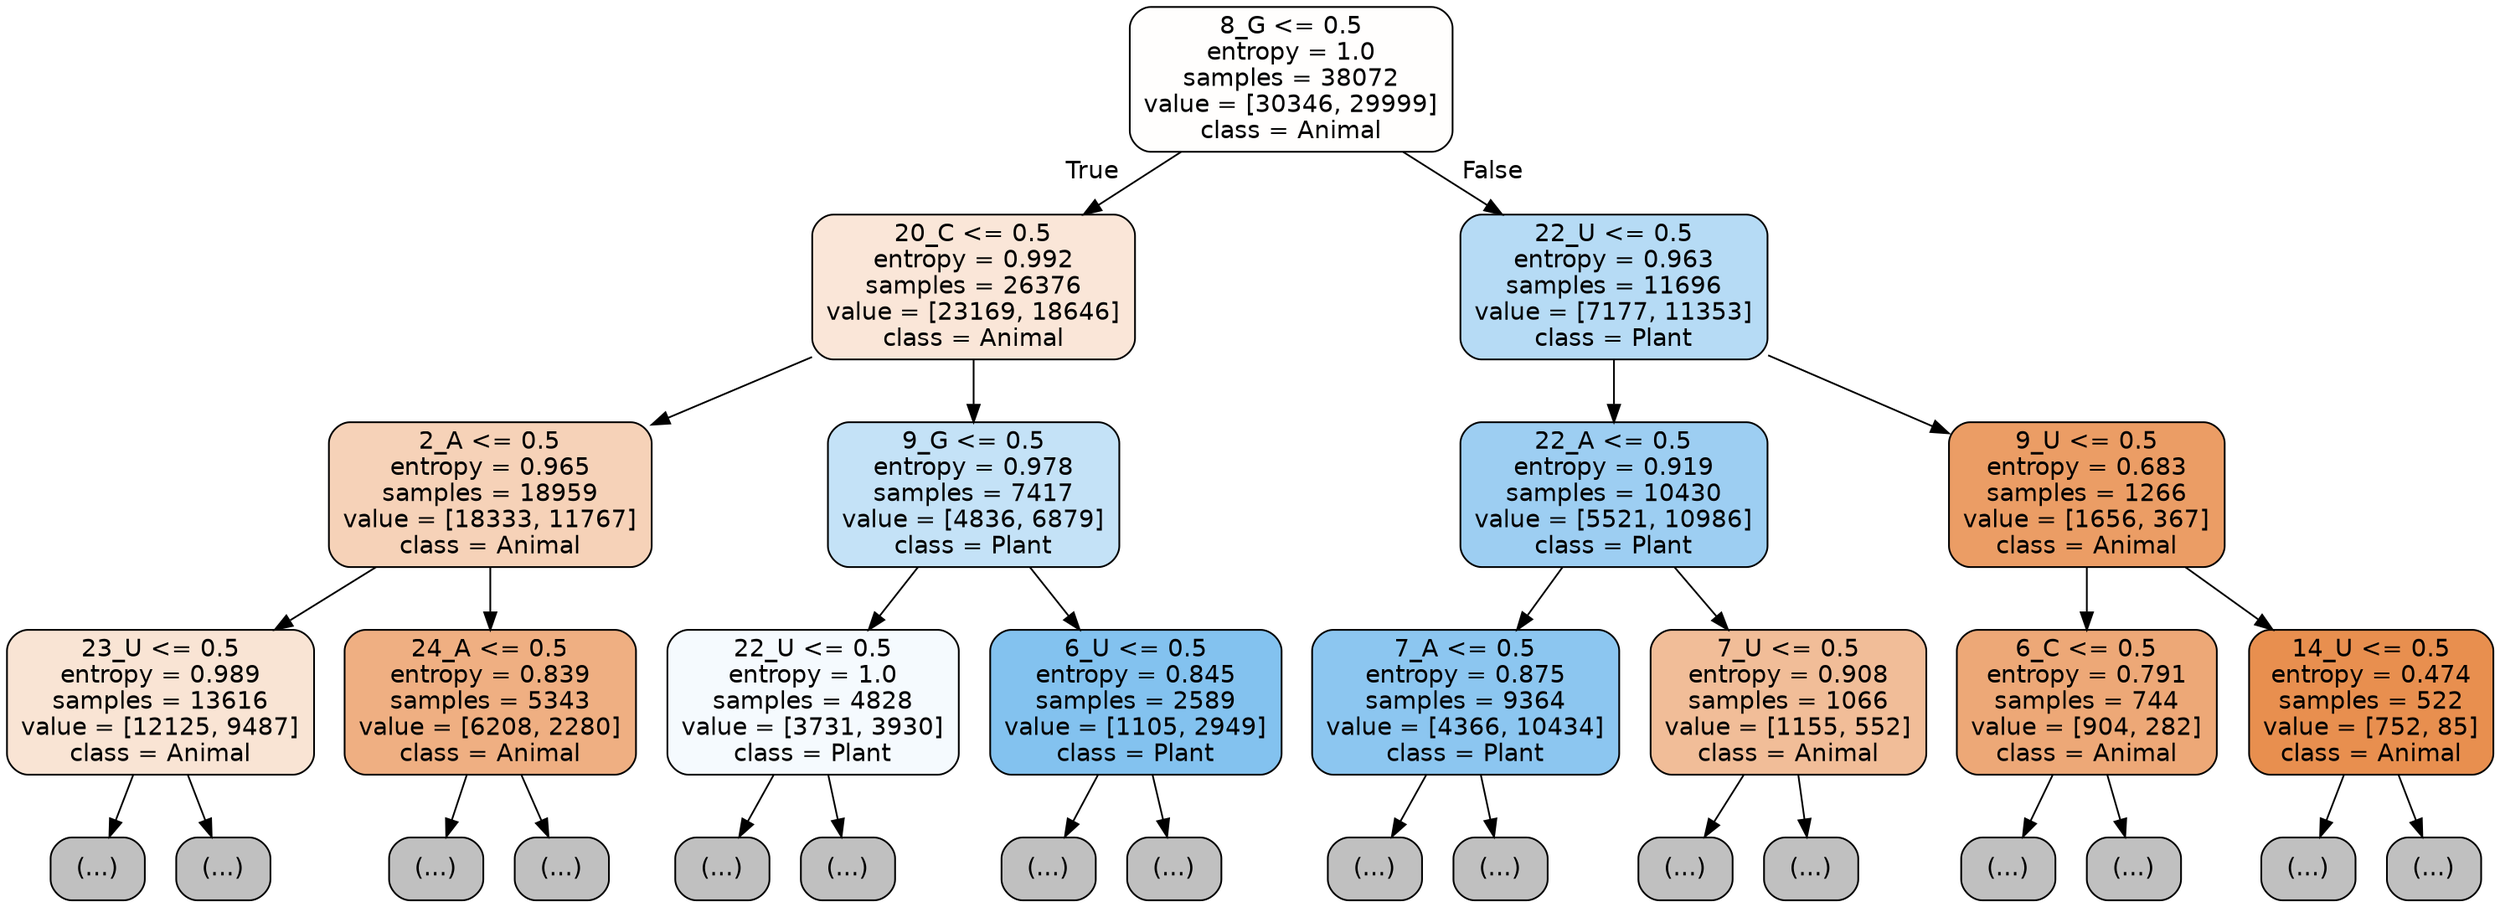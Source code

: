 digraph Tree {
node [shape=box, style="filled, rounded", color="black", fontname="helvetica"] ;
edge [fontname="helvetica"] ;
0 [label="8_G <= 0.5\nentropy = 1.0\nsamples = 38072\nvalue = [30346, 29999]\nclass = Animal", fillcolor="#fffefd"] ;
1 [label="20_C <= 0.5\nentropy = 0.992\nsamples = 26376\nvalue = [23169, 18646]\nclass = Animal", fillcolor="#fae6d8"] ;
0 -> 1 [labeldistance=2.5, labelangle=45, headlabel="True"] ;
2 [label="2_A <= 0.5\nentropy = 0.965\nsamples = 18959\nvalue = [18333, 11767]\nclass = Animal", fillcolor="#f6d2b8"] ;
1 -> 2 ;
3 [label="23_U <= 0.5\nentropy = 0.989\nsamples = 13616\nvalue = [12125, 9487]\nclass = Animal", fillcolor="#f9e4d4"] ;
2 -> 3 ;
4 [label="(...)", fillcolor="#C0C0C0"] ;
3 -> 4 ;
6693 [label="(...)", fillcolor="#C0C0C0"] ;
3 -> 6693 ;
6990 [label="24_A <= 0.5\nentropy = 0.839\nsamples = 5343\nvalue = [6208, 2280]\nclass = Animal", fillcolor="#efaf82"] ;
2 -> 6990 ;
6991 [label="(...)", fillcolor="#C0C0C0"] ;
6990 -> 6991 ;
9258 [label="(...)", fillcolor="#C0C0C0"] ;
6990 -> 9258 ;
9323 [label="9_G <= 0.5\nentropy = 0.978\nsamples = 7417\nvalue = [4836, 6879]\nclass = Plant", fillcolor="#c4e2f7"] ;
1 -> 9323 ;
9324 [label="22_U <= 0.5\nentropy = 1.0\nsamples = 4828\nvalue = [3731, 3930]\nclass = Plant", fillcolor="#f5fafe"] ;
9323 -> 9324 ;
9325 [label="(...)", fillcolor="#C0C0C0"] ;
9324 -> 9325 ;
11240 [label="(...)", fillcolor="#C0C0C0"] ;
9324 -> 11240 ;
11525 [label="6_U <= 0.5\nentropy = 0.845\nsamples = 2589\nvalue = [1105, 2949]\nclass = Plant", fillcolor="#83c2ef"] ;
9323 -> 11525 ;
11526 [label="(...)", fillcolor="#C0C0C0"] ;
11525 -> 11526 ;
12153 [label="(...)", fillcolor="#C0C0C0"] ;
11525 -> 12153 ;
12320 [label="22_U <= 0.5\nentropy = 0.963\nsamples = 11696\nvalue = [7177, 11353]\nclass = Plant", fillcolor="#b6dbf5"] ;
0 -> 12320 [labeldistance=2.5, labelangle=-45, headlabel="False"] ;
12321 [label="22_A <= 0.5\nentropy = 0.919\nsamples = 10430\nvalue = [5521, 10986]\nclass = Plant", fillcolor="#9dcef2"] ;
12320 -> 12321 ;
12322 [label="7_A <= 0.5\nentropy = 0.875\nsamples = 9364\nvalue = [4366, 10434]\nclass = Plant", fillcolor="#8cc6f0"] ;
12321 -> 12322 ;
12323 [label="(...)", fillcolor="#C0C0C0"] ;
12322 -> 12323 ;
14842 [label="(...)", fillcolor="#C0C0C0"] ;
12322 -> 14842 ;
15819 [label="7_U <= 0.5\nentropy = 0.908\nsamples = 1066\nvalue = [1155, 552]\nclass = Animal", fillcolor="#f1bd98"] ;
12321 -> 15819 ;
15820 [label="(...)", fillcolor="#C0C0C0"] ;
15819 -> 15820 ;
16169 [label="(...)", fillcolor="#C0C0C0"] ;
15819 -> 16169 ;
16380 [label="9_U <= 0.5\nentropy = 0.683\nsamples = 1266\nvalue = [1656, 367]\nclass = Animal", fillcolor="#eb9d65"] ;
12320 -> 16380 ;
16381 [label="6_C <= 0.5\nentropy = 0.791\nsamples = 744\nvalue = [904, 282]\nclass = Animal", fillcolor="#eda877"] ;
16380 -> 16381 ;
16382 [label="(...)", fillcolor="#C0C0C0"] ;
16381 -> 16382 ;
16687 [label="(...)", fillcolor="#C0C0C0"] ;
16381 -> 16687 ;
16756 [label="14_U <= 0.5\nentropy = 0.474\nsamples = 522\nvalue = [752, 85]\nclass = Animal", fillcolor="#e88f4f"] ;
16380 -> 16756 ;
16757 [label="(...)", fillcolor="#C0C0C0"] ;
16756 -> 16757 ;
16838 [label="(...)", fillcolor="#C0C0C0"] ;
16756 -> 16838 ;
}